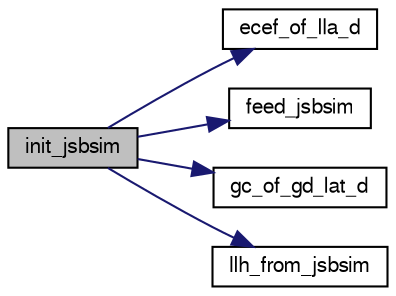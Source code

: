 digraph "init_jsbsim"
{
  edge [fontname="FreeSans",fontsize="10",labelfontname="FreeSans",labelfontsize="10"];
  node [fontname="FreeSans",fontsize="10",shape=record];
  rankdir="LR";
  Node1 [label="init_jsbsim",height=0.2,width=0.4,color="black", fillcolor="grey75", style="filled", fontcolor="black"];
  Node1 -> Node2 [color="midnightblue",fontsize="10",style="solid",fontname="FreeSans"];
  Node2 [label="ecef_of_lla_d",height=0.2,width=0.4,color="black", fillcolor="white", style="filled",URL="$group__math__geodetic__double.html#gae6608c48696daebf3382f08e655028d9"];
  Node1 -> Node3 [color="midnightblue",fontsize="10",style="solid",fontname="FreeSans"];
  Node3 [label="feed_jsbsim",height=0.2,width=0.4,color="black", fillcolor="white", style="filled",URL="$nps__fdm__jsbsim_8cpp.html#ac3f41f22e543ac14794eecd306681e76",tooltip="Feed JSBSim with the latest actuator commands. "];
  Node1 -> Node4 [color="midnightblue",fontsize="10",style="solid",fontname="FreeSans"];
  Node4 [label="gc_of_gd_lat_d",height=0.2,width=0.4,color="black", fillcolor="white", style="filled",URL="$group__math__geodetic__double.html#ga11cc21abdae02f0439da4b235acb4e4a"];
  Node1 -> Node5 [color="midnightblue",fontsize="10",style="solid",fontname="FreeSans"];
  Node5 [label="llh_from_jsbsim",height=0.2,width=0.4,color="black", fillcolor="white", style="filled",URL="$nps__fdm__jsbsim_8cpp.html#af2cbbfe13b5d92888cb4ac8005a9dd8e",tooltip="Convert JSBSim location to NPS LLH. "];
}
